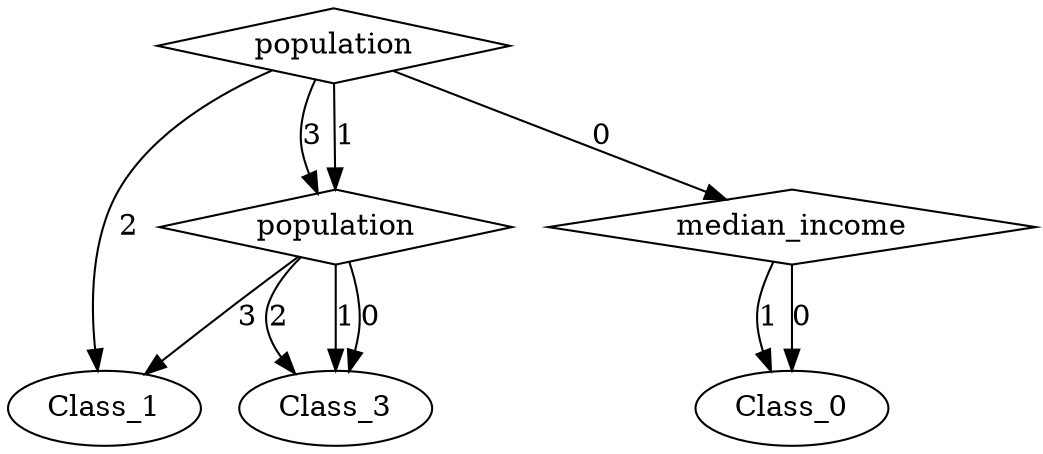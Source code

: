 digraph {
node [label=Class_1,style=""] Class_1
node [label=Class_3,style=""] Class_3
node [label=Class_3,style=""] Class_3
node [label=Class_3,style=""] Class_3
node [label=Class_0,style=""] Class_0
node [label=Class_0,style=""] Class_0
node [label=Class_1,style=""] Class_1
node [label=population,shape="diamond",style=""] 2
node [label=median_income,shape="diamond",style=""] 1
node [label=population,shape="diamond",style=""] 0

2 -> Class_1 [label="3"]
2 -> Class_3 [label="2"]
2 -> Class_3 [label="1"]
2 -> Class_3 [label="0"]
1 -> Class_0 [label="1"]
1 -> Class_0 [label="0"]
0 -> 2 [label="3"]
0 -> Class_1 [label="2"]
0 -> 2 [label="1"]
0 -> 1 [label="0"]
}